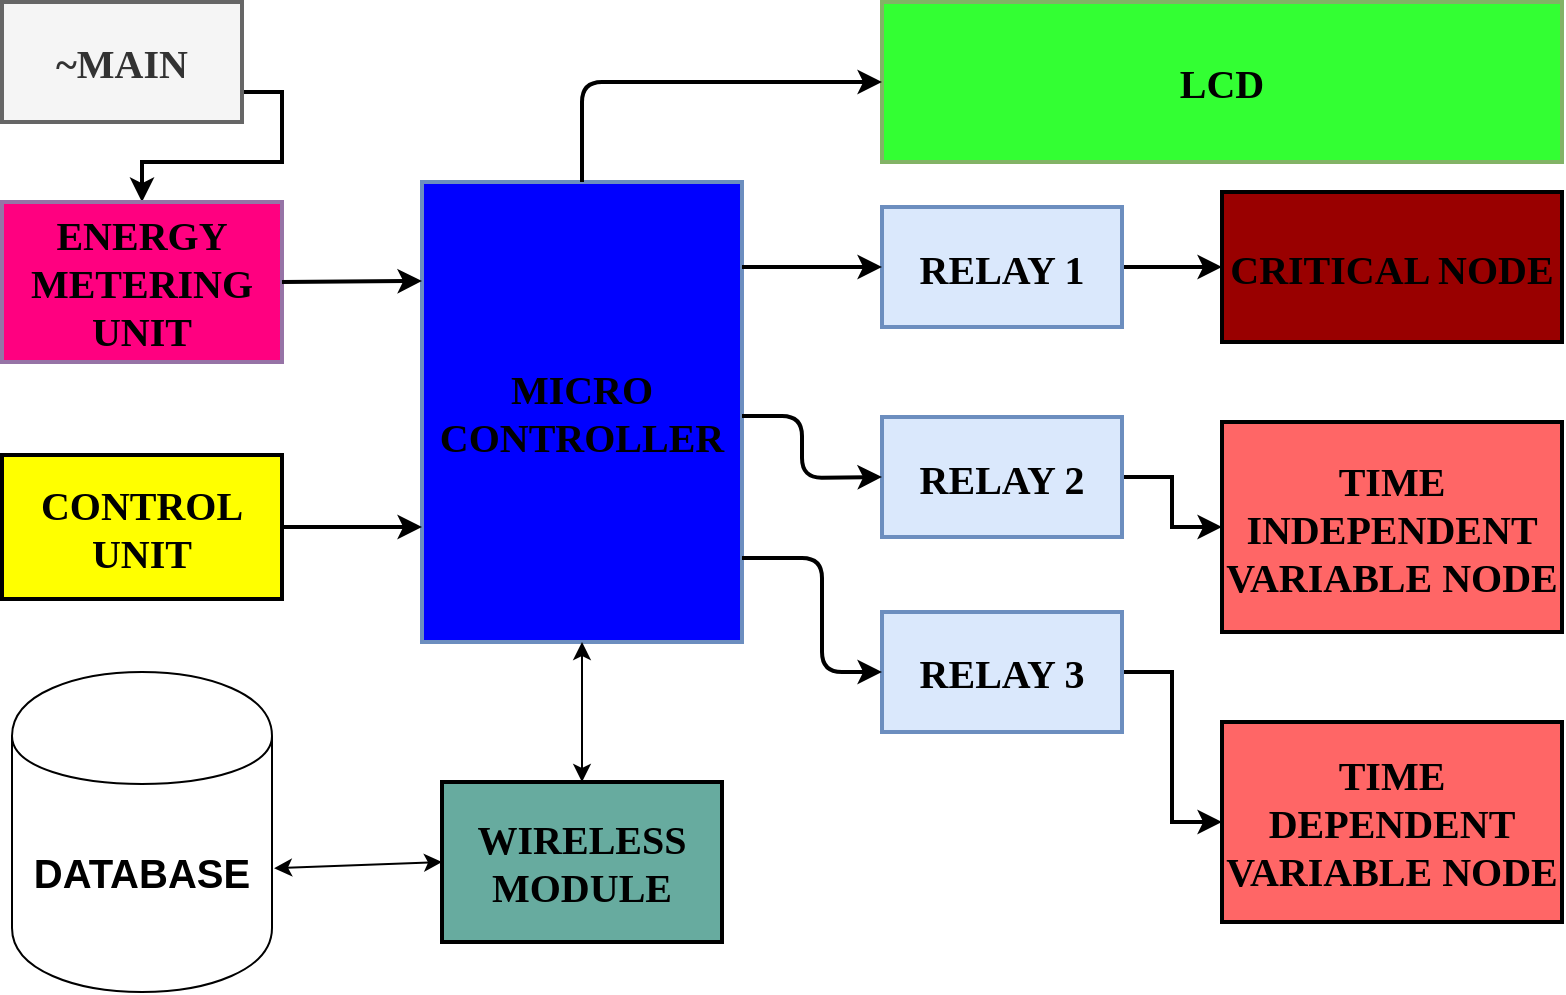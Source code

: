 <mxfile version="12.2.6" type="github" pages="1"><diagram id="zfVqilpSW88p7DLqsbSc" name="Page-1"><mxGraphModel dx="854" dy="453" grid="1" gridSize="10" guides="1" tooltips="1" connect="1" arrows="1" fold="1" page="1" pageScale="1" pageWidth="850" pageHeight="1100" math="0" shadow="0"><root><mxCell id="0"/><mxCell id="1" parent="0"/><mxCell id="h99oqLrg_212s4APQdOU-7" style="edgeStyle=orthogonalEdgeStyle;rounded=0;orthogonalLoop=1;jettySize=auto;html=1;exitX=1;exitY=0.75;exitDx=0;exitDy=0;fontFamily=Tahoma;fontStyle=1;fontSize=20;strokeWidth=2;" parent="1" source="h99oqLrg_212s4APQdOU-1" target="h99oqLrg_212s4APQdOU-5" edge="1"><mxGeometry relative="1" as="geometry"/></mxCell><mxCell id="h99oqLrg_212s4APQdOU-1" value="~MAIN" style="rounded=0;whiteSpace=wrap;html=1;fontFamily=Tahoma;fontStyle=1;fontSize=20;strokeWidth=2;fillColor=#f5f5f5;strokeColor=#666666;fontColor=#333333;" parent="1" vertex="1"><mxGeometry x="20" y="20" width="120" height="60" as="geometry"/></mxCell><mxCell id="h99oqLrg_212s4APQdOU-3" value="LCD" style="rounded=0;whiteSpace=wrap;html=1;fontFamily=Tahoma;fontStyle=1;fontSize=20;strokeWidth=2;fillColor=#33FF33;strokeColor=#82b366;" parent="1" vertex="1"><mxGeometry x="460" y="20" width="340" height="80" as="geometry"/></mxCell><mxCell id="h99oqLrg_212s4APQdOU-4" value="MICRO CONTROLLER" style="rounded=0;whiteSpace=wrap;html=1;fontFamily=Tahoma;fontStyle=1;fontSize=20;strokeWidth=2;fillColor=#0000FF;strokeColor=#6c8ebf;" parent="1" vertex="1"><mxGeometry x="230" y="110" width="160" height="230" as="geometry"/></mxCell><mxCell id="h99oqLrg_212s4APQdOU-5" value="ENERGY METERING UNIT" style="rounded=0;whiteSpace=wrap;html=1;fontFamily=Tahoma;fontStyle=1;fontSize=20;strokeWidth=2;fillColor=#FF0080;strokeColor=#9673a6;" parent="1" vertex="1"><mxGeometry x="20" y="120" width="140" height="80" as="geometry"/></mxCell><mxCell id="h99oqLrg_212s4APQdOU-6" value="CONTROL UNIT" style="rounded=0;whiteSpace=wrap;html=1;fontFamily=Tahoma;fontStyle=1;fontSize=20;strokeWidth=2;fillColor=#FFFF00;" parent="1" vertex="1"><mxGeometry x="20" y="246.5" width="140" height="72" as="geometry"/></mxCell><mxCell id="h99oqLrg_212s4APQdOU-9" value="WIRELESS MODULE" style="rounded=0;whiteSpace=wrap;html=1;fontFamily=Tahoma;fontStyle=1;fontSize=20;strokeWidth=2;fillColor=#67AB9F;" parent="1" vertex="1"><mxGeometry x="240" y="410" width="140" height="80" as="geometry"/></mxCell><mxCell id="h99oqLrg_212s4APQdOU-39" style="edgeStyle=orthogonalEdgeStyle;rounded=0;orthogonalLoop=1;jettySize=auto;html=1;entryX=0;entryY=0.5;entryDx=0;entryDy=0;strokeWidth=2;fontFamily=Tahoma;fontSize=20;" parent="1" source="h99oqLrg_212s4APQdOU-10" target="h99oqLrg_212s4APQdOU-13" edge="1"><mxGeometry relative="1" as="geometry"/></mxCell><mxCell id="h99oqLrg_212s4APQdOU-10" value="RELAY 1" style="rounded=0;whiteSpace=wrap;html=1;fontFamily=Tahoma;fontStyle=1;fontSize=20;strokeWidth=2;fillColor=#dae8fc;strokeColor=#6c8ebf;" parent="1" vertex="1"><mxGeometry x="460" y="122.5" width="120" height="60" as="geometry"/></mxCell><mxCell id="h99oqLrg_212s4APQdOU-40" style="edgeStyle=orthogonalEdgeStyle;rounded=0;orthogonalLoop=1;jettySize=auto;html=1;entryX=0;entryY=0.5;entryDx=0;entryDy=0;strokeWidth=2;fontFamily=Tahoma;fontSize=20;" parent="1" source="h99oqLrg_212s4APQdOU-11" target="h99oqLrg_212s4APQdOU-14" edge="1"><mxGeometry relative="1" as="geometry"/></mxCell><mxCell id="h99oqLrg_212s4APQdOU-11" value="RELAY 2" style="rounded=0;whiteSpace=wrap;html=1;fontFamily=Tahoma;fontStyle=1;fontSize=20;strokeWidth=2;fillColor=#dae8fc;strokeColor=#6c8ebf;" parent="1" vertex="1"><mxGeometry x="460" y="227.5" width="120" height="60" as="geometry"/></mxCell><mxCell id="h99oqLrg_212s4APQdOU-41" style="edgeStyle=orthogonalEdgeStyle;rounded=0;orthogonalLoop=1;jettySize=auto;html=1;entryX=0;entryY=0.5;entryDx=0;entryDy=0;strokeWidth=2;fontFamily=Tahoma;fontSize=20;" parent="1" source="h99oqLrg_212s4APQdOU-12" target="h99oqLrg_212s4APQdOU-15" edge="1"><mxGeometry relative="1" as="geometry"/></mxCell><mxCell id="h99oqLrg_212s4APQdOU-12" value="RELAY 3" style="rounded=0;whiteSpace=wrap;html=1;fontFamily=Tahoma;fontStyle=1;fontSize=20;strokeWidth=2;fillColor=#dae8fc;strokeColor=#6c8ebf;" parent="1" vertex="1"><mxGeometry x="460" y="325" width="120" height="60" as="geometry"/></mxCell><mxCell id="h99oqLrg_212s4APQdOU-13" value="CRITICAL NODE" style="rounded=0;whiteSpace=wrap;html=1;fontFamily=Tahoma;fontStyle=1;fontSize=20;strokeWidth=2;fillColor=#990000;" parent="1" vertex="1"><mxGeometry x="630" y="115" width="170" height="75" as="geometry"/></mxCell><mxCell id="h99oqLrg_212s4APQdOU-14" value="TIME INDEPENDENT VARIABLE NODE" style="rounded=0;whiteSpace=wrap;html=1;fontFamily=Tahoma;fontStyle=1;fontSize=20;strokeWidth=2;fillColor=#FF6666;" parent="1" vertex="1"><mxGeometry x="630" y="230" width="170" height="105" as="geometry"/></mxCell><mxCell id="h99oqLrg_212s4APQdOU-15" value="TIME DEPENDENT VARIABLE NODE" style="rounded=0;whiteSpace=wrap;html=1;fontFamily=Tahoma;fontStyle=1;fontSize=20;strokeWidth=2;fillColor=#FF6666;" parent="1" vertex="1"><mxGeometry x="630" y="380" width="170" height="100" as="geometry"/></mxCell><mxCell id="h99oqLrg_212s4APQdOU-26" value="" style="endArrow=classic;html=1;strokeWidth=2;fontFamily=Tahoma;fontSize=20;exitX=1;exitY=0.5;exitDx=0;exitDy=0;entryX=0;entryY=0.75;entryDx=0;entryDy=0;" parent="1" source="h99oqLrg_212s4APQdOU-6" target="h99oqLrg_212s4APQdOU-4" edge="1"><mxGeometry width="50" height="50" relative="1" as="geometry"><mxPoint x="135" y="292.5" as="sourcePoint"/><mxPoint x="230" y="266" as="targetPoint"/></mxGeometry></mxCell><mxCell id="h99oqLrg_212s4APQdOU-27" value="" style="endArrow=classic;html=1;strokeWidth=2;fontFamily=Tahoma;fontSize=20;" parent="1" edge="1"><mxGeometry width="50" height="50" relative="1" as="geometry"><mxPoint x="160" y="160" as="sourcePoint"/><mxPoint x="230" y="159.5" as="targetPoint"/></mxGeometry></mxCell><mxCell id="h99oqLrg_212s4APQdOU-31" value="" style="endArrow=classic;html=1;strokeWidth=2;fontFamily=Tahoma;fontSize=20;exitX=0.5;exitY=0;exitDx=0;exitDy=0;entryX=0;entryY=0.5;entryDx=0;entryDy=0;" parent="1" source="h99oqLrg_212s4APQdOU-4" target="h99oqLrg_212s4APQdOU-3" edge="1"><mxGeometry width="50" height="50" relative="1" as="geometry"><mxPoint x="310" y="100" as="sourcePoint"/><mxPoint x="360" y="50" as="targetPoint"/><Array as="points"><mxPoint x="310" y="60"/></Array></mxGeometry></mxCell><mxCell id="h99oqLrg_212s4APQdOU-34" value="" style="endArrow=classic;html=1;strokeWidth=2;fontFamily=Tahoma;fontSize=20;entryX=0;entryY=0.5;entryDx=0;entryDy=0;" parent="1" target="h99oqLrg_212s4APQdOU-12" edge="1"><mxGeometry width="50" height="50" relative="1" as="geometry"><mxPoint x="390" y="298" as="sourcePoint"/><mxPoint x="440" y="247.5" as="targetPoint"/><Array as="points"><mxPoint x="430" y="298"/><mxPoint x="430" y="355"/></Array></mxGeometry></mxCell><mxCell id="h99oqLrg_212s4APQdOU-36" value="" style="endArrow=classic;html=1;strokeWidth=2;fontFamily=Tahoma;fontSize=20;entryX=0;entryY=0.5;entryDx=0;entryDy=0;" parent="1" target="h99oqLrg_212s4APQdOU-10" edge="1"><mxGeometry width="50" height="50" relative="1" as="geometry"><mxPoint x="390" y="152.5" as="sourcePoint"/><mxPoint x="440" y="102.5" as="targetPoint"/></mxGeometry></mxCell><mxCell id="h99oqLrg_212s4APQdOU-37" value="" style="endArrow=classic;html=1;strokeWidth=2;fontFamily=Tahoma;fontSize=20;entryX=0;entryY=0.5;entryDx=0;entryDy=0;" parent="1" target="h99oqLrg_212s4APQdOU-11" edge="1"><mxGeometry width="50" height="50" relative="1" as="geometry"><mxPoint x="390" y="227" as="sourcePoint"/><mxPoint x="460" y="227" as="targetPoint"/><Array as="points"><mxPoint x="420" y="227"/><mxPoint x="420" y="258"/></Array></mxGeometry></mxCell><mxCell id="uryvHLqUosAxsmYY4qBs-1" value="&lt;h2 style=&quot;font-size: 20px&quot;&gt;&lt;font style=&quot;font-size: 20px&quot;&gt;DATABASE&lt;/font&gt;&lt;/h2&gt;" style="shape=cylinder;whiteSpace=wrap;html=1;boundedLbl=1;backgroundOutline=1;" vertex="1" parent="1"><mxGeometry x="25" y="355" width="130" height="160" as="geometry"/></mxCell><mxCell id="uryvHLqUosAxsmYY4qBs-2" value="" style="endArrow=classic;startArrow=classic;html=1;exitX=1.008;exitY=0.613;exitDx=0;exitDy=0;entryX=0;entryY=0.5;entryDx=0;entryDy=0;exitPerimeter=0;" edge="1" parent="1" source="uryvHLqUosAxsmYY4qBs-1" target="h99oqLrg_212s4APQdOU-9"><mxGeometry width="50" height="50" relative="1" as="geometry"><mxPoint x="155" y="450" as="sourcePoint"/><mxPoint x="205" y="400" as="targetPoint"/></mxGeometry></mxCell><mxCell id="uryvHLqUosAxsmYY4qBs-3" value="" style="endArrow=classic;startArrow=classic;html=1;exitX=0.5;exitY=0;exitDx=0;exitDy=0;entryX=0.5;entryY=1;entryDx=0;entryDy=0;" edge="1" parent="1" source="h99oqLrg_212s4APQdOU-9" target="h99oqLrg_212s4APQdOU-4"><mxGeometry width="50" height="50" relative="1" as="geometry"><mxPoint x="273.04" y="373.08" as="sourcePoint"/><mxPoint x="367" y="370" as="targetPoint"/></mxGeometry></mxCell></root></mxGraphModel></diagram></mxfile>